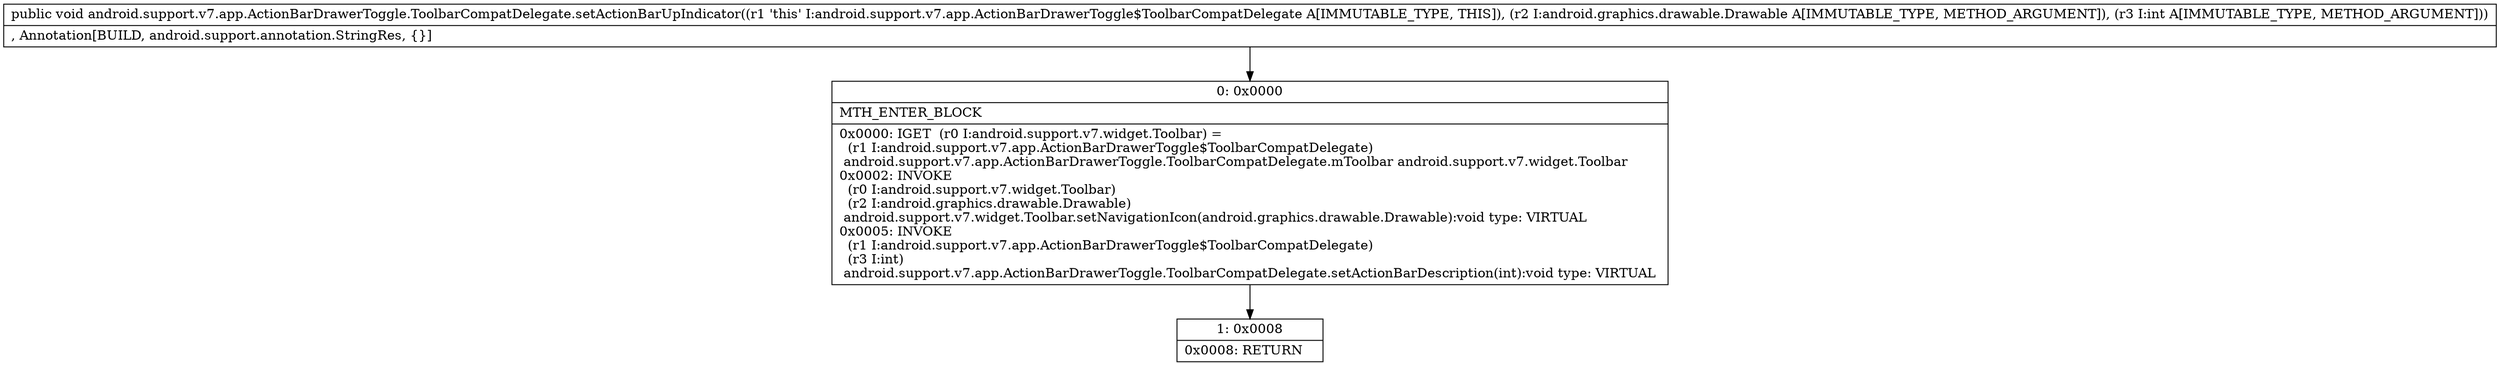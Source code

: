 digraph "CFG forandroid.support.v7.app.ActionBarDrawerToggle.ToolbarCompatDelegate.setActionBarUpIndicator(Landroid\/graphics\/drawable\/Drawable;I)V" {
Node_0 [shape=record,label="{0\:\ 0x0000|MTH_ENTER_BLOCK\l|0x0000: IGET  (r0 I:android.support.v7.widget.Toolbar) = \l  (r1 I:android.support.v7.app.ActionBarDrawerToggle$ToolbarCompatDelegate)\l android.support.v7.app.ActionBarDrawerToggle.ToolbarCompatDelegate.mToolbar android.support.v7.widget.Toolbar \l0x0002: INVOKE  \l  (r0 I:android.support.v7.widget.Toolbar)\l  (r2 I:android.graphics.drawable.Drawable)\l android.support.v7.widget.Toolbar.setNavigationIcon(android.graphics.drawable.Drawable):void type: VIRTUAL \l0x0005: INVOKE  \l  (r1 I:android.support.v7.app.ActionBarDrawerToggle$ToolbarCompatDelegate)\l  (r3 I:int)\l android.support.v7.app.ActionBarDrawerToggle.ToolbarCompatDelegate.setActionBarDescription(int):void type: VIRTUAL \l}"];
Node_1 [shape=record,label="{1\:\ 0x0008|0x0008: RETURN   \l}"];
MethodNode[shape=record,label="{public void android.support.v7.app.ActionBarDrawerToggle.ToolbarCompatDelegate.setActionBarUpIndicator((r1 'this' I:android.support.v7.app.ActionBarDrawerToggle$ToolbarCompatDelegate A[IMMUTABLE_TYPE, THIS]), (r2 I:android.graphics.drawable.Drawable A[IMMUTABLE_TYPE, METHOD_ARGUMENT]), (r3 I:int A[IMMUTABLE_TYPE, METHOD_ARGUMENT]))  | , Annotation[BUILD, android.support.annotation.StringRes, \{\}]\l}"];
MethodNode -> Node_0;
Node_0 -> Node_1;
}

